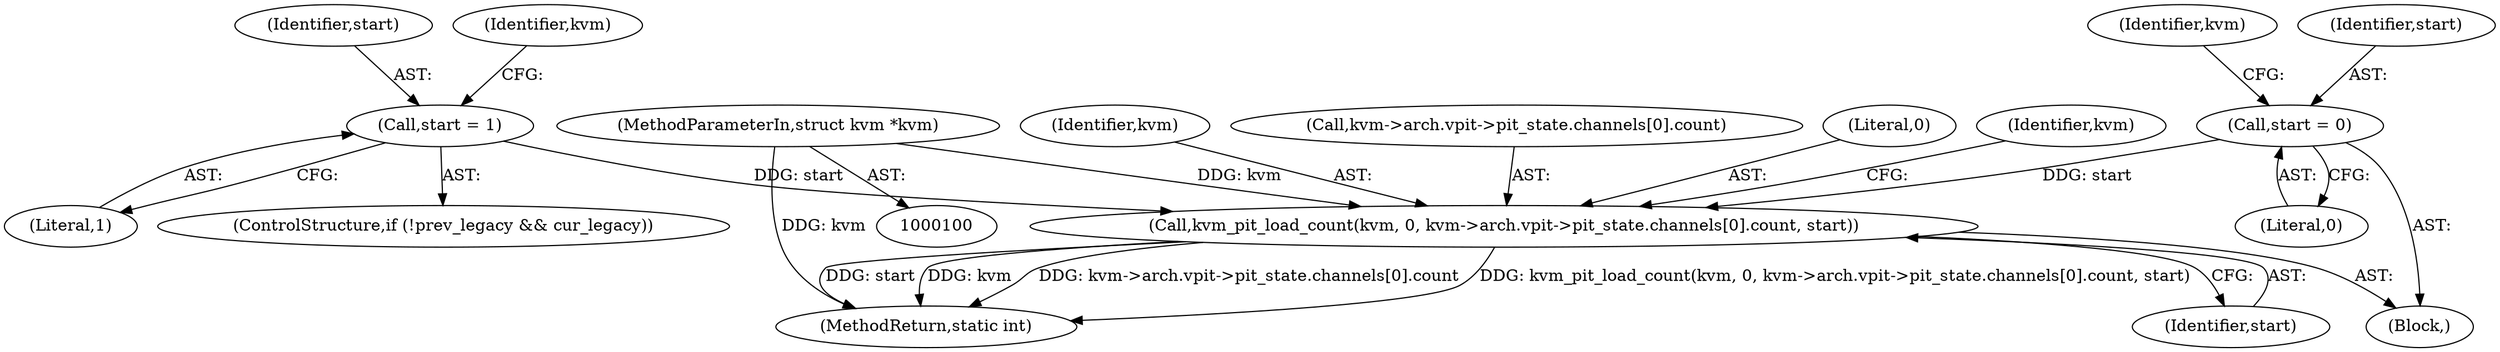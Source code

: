 digraph "0_linux_0185604c2d82c560dab2f2933a18f797e74ab5a8_0@pointer" {
"1000187" [label="(Call,kvm_pit_load_count(kvm, 0, kvm->arch.vpit->pit_state.channels[0].count, start))"];
"1000101" [label="(MethodParameterIn,struct kvm *kvm)"];
"1000146" [label="(Call,start = 1)"];
"1000105" [label="(Call,start = 0)"];
"1000210" [label="(Identifier,kvm)"];
"1000116" [label="(Identifier,kvm)"];
"1000188" [label="(Identifier,kvm)"];
"1000103" [label="(Block,)"];
"1000105" [label="(Call,start = 0)"];
"1000101" [label="(MethodParameterIn,struct kvm *kvm)"];
"1000203" [label="(Identifier,start)"];
"1000147" [label="(Identifier,start)"];
"1000190" [label="(Call,kvm->arch.vpit->pit_state.channels[0].count)"];
"1000187" [label="(Call,kvm_pit_load_count(kvm, 0, kvm->arch.vpit->pit_state.channels[0].count, start))"];
"1000189" [label="(Literal,0)"];
"1000146" [label="(Call,start = 1)"];
"1000217" [label="(MethodReturn,static int)"];
"1000148" [label="(Literal,1)"];
"1000107" [label="(Literal,0)"];
"1000106" [label="(Identifier,start)"];
"1000141" [label="(ControlStructure,if (!prev_legacy && cur_legacy))"];
"1000155" [label="(Identifier,kvm)"];
"1000187" -> "1000103"  [label="AST: "];
"1000187" -> "1000203"  [label="CFG: "];
"1000188" -> "1000187"  [label="AST: "];
"1000189" -> "1000187"  [label="AST: "];
"1000190" -> "1000187"  [label="AST: "];
"1000203" -> "1000187"  [label="AST: "];
"1000210" -> "1000187"  [label="CFG: "];
"1000187" -> "1000217"  [label="DDG: kvm"];
"1000187" -> "1000217"  [label="DDG: kvm->arch.vpit->pit_state.channels[0].count"];
"1000187" -> "1000217"  [label="DDG: kvm_pit_load_count(kvm, 0, kvm->arch.vpit->pit_state.channels[0].count, start)"];
"1000187" -> "1000217"  [label="DDG: start"];
"1000101" -> "1000187"  [label="DDG: kvm"];
"1000146" -> "1000187"  [label="DDG: start"];
"1000105" -> "1000187"  [label="DDG: start"];
"1000101" -> "1000100"  [label="AST: "];
"1000101" -> "1000217"  [label="DDG: kvm"];
"1000146" -> "1000141"  [label="AST: "];
"1000146" -> "1000148"  [label="CFG: "];
"1000147" -> "1000146"  [label="AST: "];
"1000148" -> "1000146"  [label="AST: "];
"1000155" -> "1000146"  [label="CFG: "];
"1000105" -> "1000103"  [label="AST: "];
"1000105" -> "1000107"  [label="CFG: "];
"1000106" -> "1000105"  [label="AST: "];
"1000107" -> "1000105"  [label="AST: "];
"1000116" -> "1000105"  [label="CFG: "];
}
